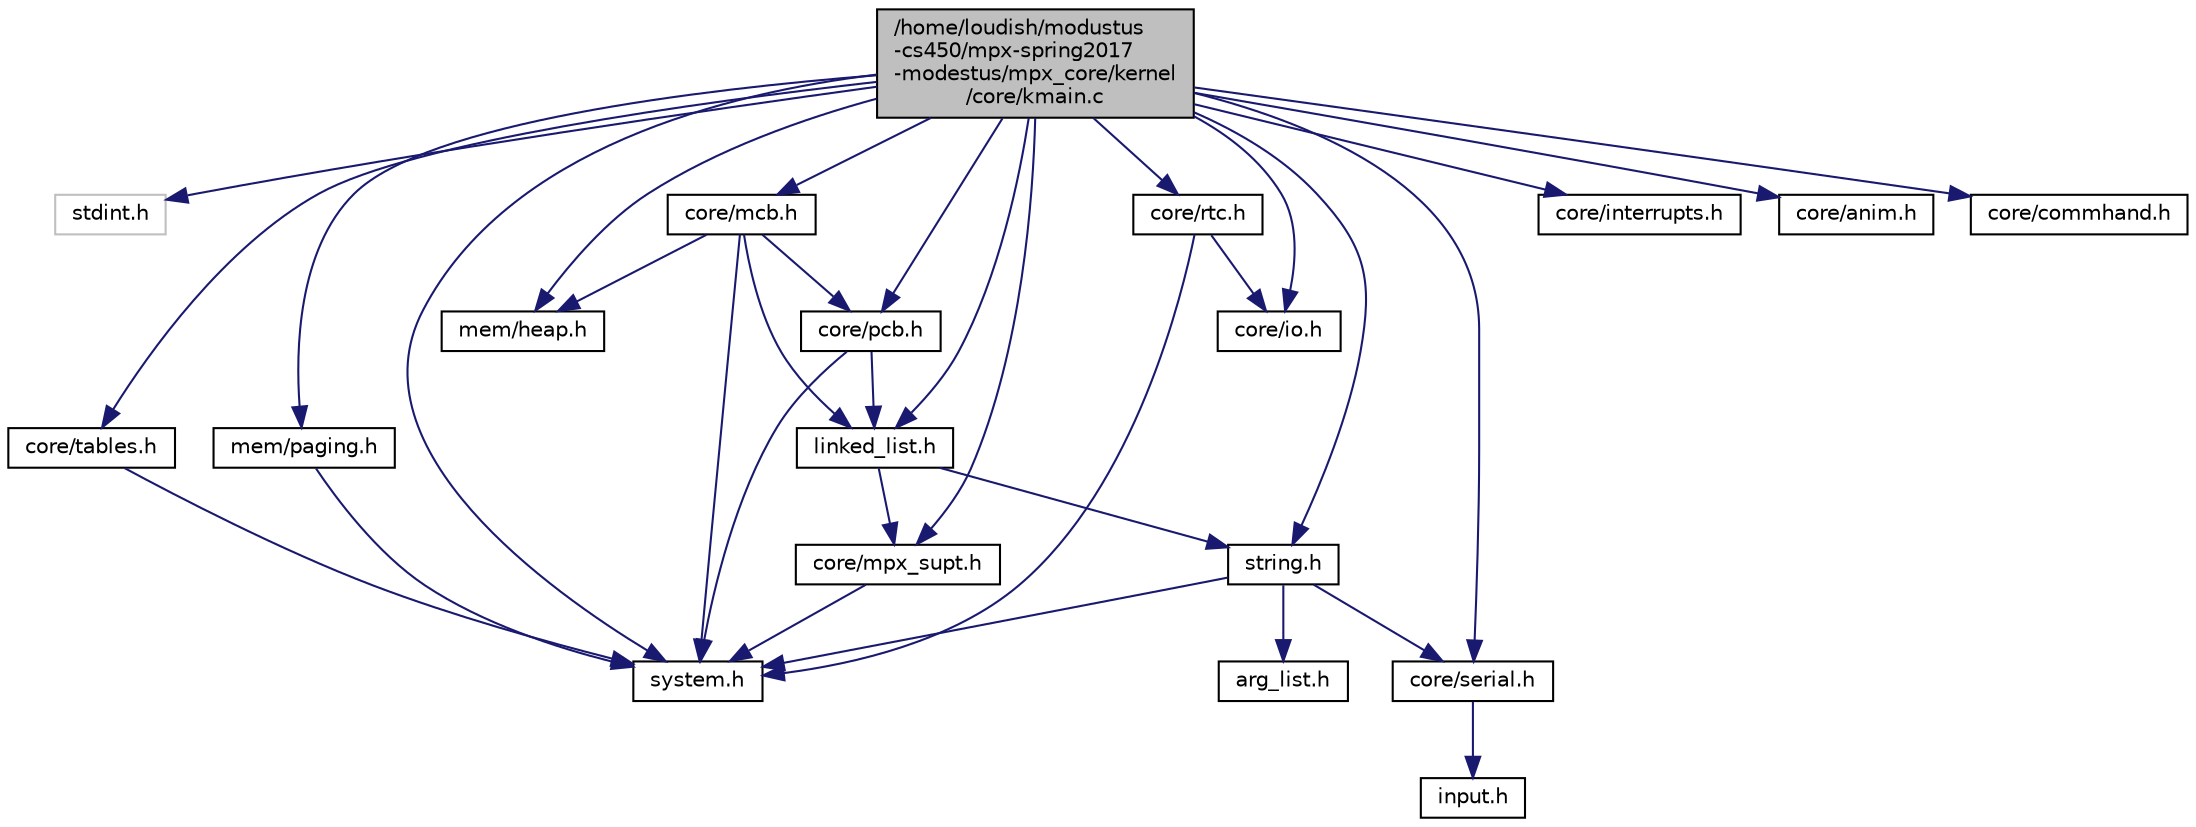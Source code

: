 digraph "/home/loudish/modustus-cs450/mpx-spring2017-modestus/mpx_core/kernel/core/kmain.c"
{
  edge [fontname="Helvetica",fontsize="10",labelfontname="Helvetica",labelfontsize="10"];
  node [fontname="Helvetica",fontsize="10",shape=record];
  Node1 [label="/home/loudish/modustus\l-cs450/mpx-spring2017\l-modestus/mpx_core/kernel\l/core/kmain.c",height=0.2,width=0.4,color="black", fillcolor="grey75", style="filled", fontcolor="black"];
  Node1 -> Node2 [color="midnightblue",fontsize="10",style="solid",fontname="Helvetica"];
  Node2 [label="stdint.h",height=0.2,width=0.4,color="grey75", fillcolor="white", style="filled"];
  Node1 -> Node3 [color="midnightblue",fontsize="10",style="solid",fontname="Helvetica"];
  Node3 [label="string.h",height=0.2,width=0.4,color="black", fillcolor="white", style="filled",URL="$string_8h.html"];
  Node3 -> Node4 [color="midnightblue",fontsize="10",style="solid",fontname="Helvetica"];
  Node4 [label="system.h",height=0.2,width=0.4,color="black", fillcolor="white", style="filled",URL="$system_8h.html"];
  Node3 -> Node5 [color="midnightblue",fontsize="10",style="solid",fontname="Helvetica"];
  Node5 [label="arg_list.h",height=0.2,width=0.4,color="black", fillcolor="white", style="filled",URL="$arg__list_8h.html"];
  Node3 -> Node6 [color="midnightblue",fontsize="10",style="solid",fontname="Helvetica"];
  Node6 [label="core/serial.h",height=0.2,width=0.4,color="black", fillcolor="white", style="filled",URL="$serial_8h.html"];
  Node6 -> Node7 [color="midnightblue",fontsize="10",style="solid",fontname="Helvetica"];
  Node7 [label="input.h",height=0.2,width=0.4,color="black", fillcolor="white", style="filled",URL="$input_8h.html"];
  Node1 -> Node4 [color="midnightblue",fontsize="10",style="solid",fontname="Helvetica"];
  Node1 -> Node8 [color="midnightblue",fontsize="10",style="solid",fontname="Helvetica"];
  Node8 [label="core/rtc.h",height=0.2,width=0.4,color="black", fillcolor="white", style="filled",URL="$rtc_8h.html"];
  Node8 -> Node9 [color="midnightblue",fontsize="10",style="solid",fontname="Helvetica"];
  Node9 [label="core/io.h",height=0.2,width=0.4,color="black", fillcolor="white", style="filled",URL="$io_8h.html"];
  Node8 -> Node4 [color="midnightblue",fontsize="10",style="solid",fontname="Helvetica"];
  Node1 -> Node9 [color="midnightblue",fontsize="10",style="solid",fontname="Helvetica"];
  Node1 -> Node6 [color="midnightblue",fontsize="10",style="solid",fontname="Helvetica"];
  Node1 -> Node10 [color="midnightblue",fontsize="10",style="solid",fontname="Helvetica"];
  Node10 [label="core/tables.h",height=0.2,width=0.4,color="black", fillcolor="white", style="filled",URL="$tables_8h.html"];
  Node10 -> Node4 [color="midnightblue",fontsize="10",style="solid",fontname="Helvetica"];
  Node1 -> Node11 [color="midnightblue",fontsize="10",style="solid",fontname="Helvetica"];
  Node11 [label="core/interrupts.h",height=0.2,width=0.4,color="black", fillcolor="white", style="filled",URL="$interrupts_8h.html"];
  Node1 -> Node12 [color="midnightblue",fontsize="10",style="solid",fontname="Helvetica"];
  Node12 [label="core/anim.h",height=0.2,width=0.4,color="black", fillcolor="white", style="filled",URL="$anim_8h.html"];
  Node1 -> Node13 [color="midnightblue",fontsize="10",style="solid",fontname="Helvetica"];
  Node13 [label="mem/heap.h",height=0.2,width=0.4,color="black", fillcolor="white", style="filled",URL="$heap_8h.html"];
  Node1 -> Node14 [color="midnightblue",fontsize="10",style="solid",fontname="Helvetica"];
  Node14 [label="mem/paging.h",height=0.2,width=0.4,color="black", fillcolor="white", style="filled",URL="$paging_8h.html"];
  Node14 -> Node4 [color="midnightblue",fontsize="10",style="solid",fontname="Helvetica"];
  Node1 -> Node15 [color="midnightblue",fontsize="10",style="solid",fontname="Helvetica"];
  Node15 [label="core/commhand.h",height=0.2,width=0.4,color="black", fillcolor="white", style="filled",URL="$commhand_8h.html"];
  Node1 -> Node16 [color="midnightblue",fontsize="10",style="solid",fontname="Helvetica"];
  Node16 [label="core/pcb.h",height=0.2,width=0.4,color="black", fillcolor="white", style="filled",URL="$pcb_8h.html"];
  Node16 -> Node4 [color="midnightblue",fontsize="10",style="solid",fontname="Helvetica"];
  Node16 -> Node17 [color="midnightblue",fontsize="10",style="solid",fontname="Helvetica"];
  Node17 [label="linked_list.h",height=0.2,width=0.4,color="black", fillcolor="white", style="filled",URL="$linked__list_8h.html"];
  Node17 -> Node3 [color="midnightblue",fontsize="10",style="solid",fontname="Helvetica"];
  Node17 -> Node18 [color="midnightblue",fontsize="10",style="solid",fontname="Helvetica"];
  Node18 [label="core/mpx_supt.h",height=0.2,width=0.4,color="black", fillcolor="white", style="filled",URL="$mpx__supt_8h.html"];
  Node18 -> Node4 [color="midnightblue",fontsize="10",style="solid",fontname="Helvetica"];
  Node1 -> Node19 [color="midnightblue",fontsize="10",style="solid",fontname="Helvetica"];
  Node19 [label="core/mcb.h",height=0.2,width=0.4,color="black", fillcolor="white", style="filled",URL="$mcb_8h.html"];
  Node19 -> Node4 [color="midnightblue",fontsize="10",style="solid",fontname="Helvetica"];
  Node19 -> Node13 [color="midnightblue",fontsize="10",style="solid",fontname="Helvetica"];
  Node19 -> Node16 [color="midnightblue",fontsize="10",style="solid",fontname="Helvetica"];
  Node19 -> Node17 [color="midnightblue",fontsize="10",style="solid",fontname="Helvetica"];
  Node1 -> Node17 [color="midnightblue",fontsize="10",style="solid",fontname="Helvetica"];
  Node1 -> Node18 [color="midnightblue",fontsize="10",style="solid",fontname="Helvetica"];
}
